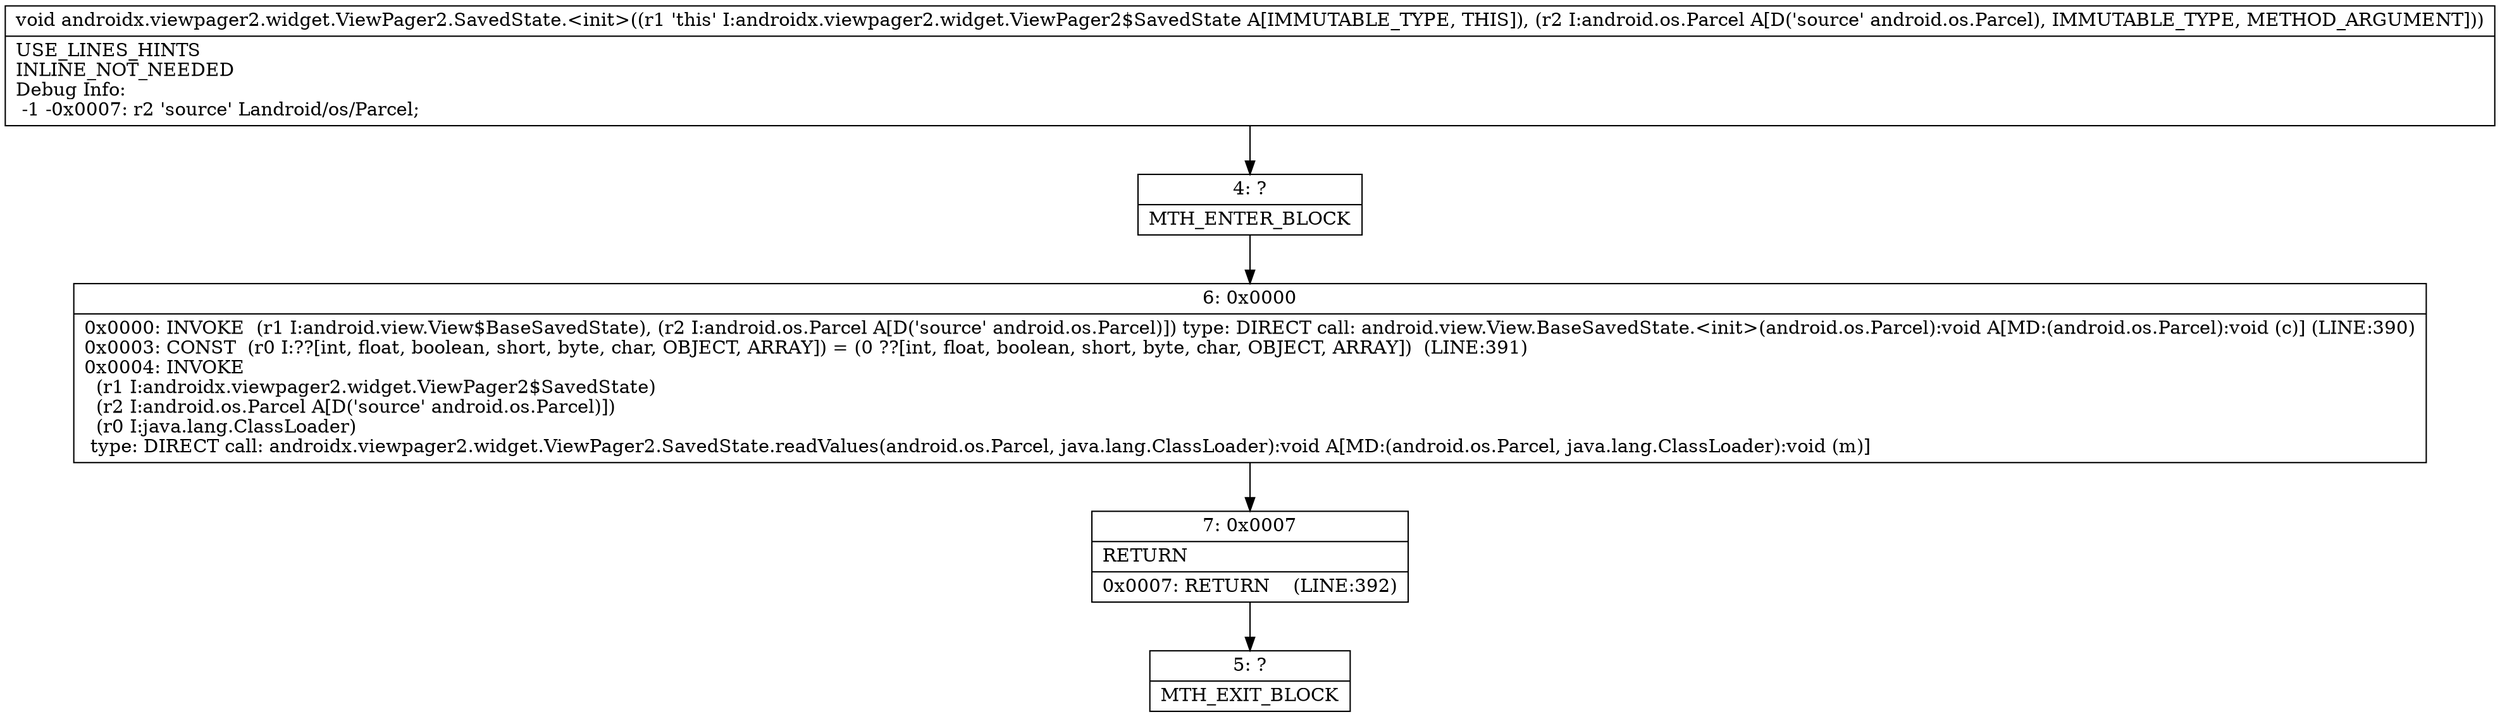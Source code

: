 digraph "CFG forandroidx.viewpager2.widget.ViewPager2.SavedState.\<init\>(Landroid\/os\/Parcel;)V" {
Node_4 [shape=record,label="{4\:\ ?|MTH_ENTER_BLOCK\l}"];
Node_6 [shape=record,label="{6\:\ 0x0000|0x0000: INVOKE  (r1 I:android.view.View$BaseSavedState), (r2 I:android.os.Parcel A[D('source' android.os.Parcel)]) type: DIRECT call: android.view.View.BaseSavedState.\<init\>(android.os.Parcel):void A[MD:(android.os.Parcel):void (c)] (LINE:390)\l0x0003: CONST  (r0 I:??[int, float, boolean, short, byte, char, OBJECT, ARRAY]) = (0 ??[int, float, boolean, short, byte, char, OBJECT, ARRAY])  (LINE:391)\l0x0004: INVOKE  \l  (r1 I:androidx.viewpager2.widget.ViewPager2$SavedState)\l  (r2 I:android.os.Parcel A[D('source' android.os.Parcel)])\l  (r0 I:java.lang.ClassLoader)\l type: DIRECT call: androidx.viewpager2.widget.ViewPager2.SavedState.readValues(android.os.Parcel, java.lang.ClassLoader):void A[MD:(android.os.Parcel, java.lang.ClassLoader):void (m)]\l}"];
Node_7 [shape=record,label="{7\:\ 0x0007|RETURN\l|0x0007: RETURN    (LINE:392)\l}"];
Node_5 [shape=record,label="{5\:\ ?|MTH_EXIT_BLOCK\l}"];
MethodNode[shape=record,label="{void androidx.viewpager2.widget.ViewPager2.SavedState.\<init\>((r1 'this' I:androidx.viewpager2.widget.ViewPager2$SavedState A[IMMUTABLE_TYPE, THIS]), (r2 I:android.os.Parcel A[D('source' android.os.Parcel), IMMUTABLE_TYPE, METHOD_ARGUMENT]))  | USE_LINES_HINTS\lINLINE_NOT_NEEDED\lDebug Info:\l  \-1 \-0x0007: r2 'source' Landroid\/os\/Parcel;\l}"];
MethodNode -> Node_4;Node_4 -> Node_6;
Node_6 -> Node_7;
Node_7 -> Node_5;
}

